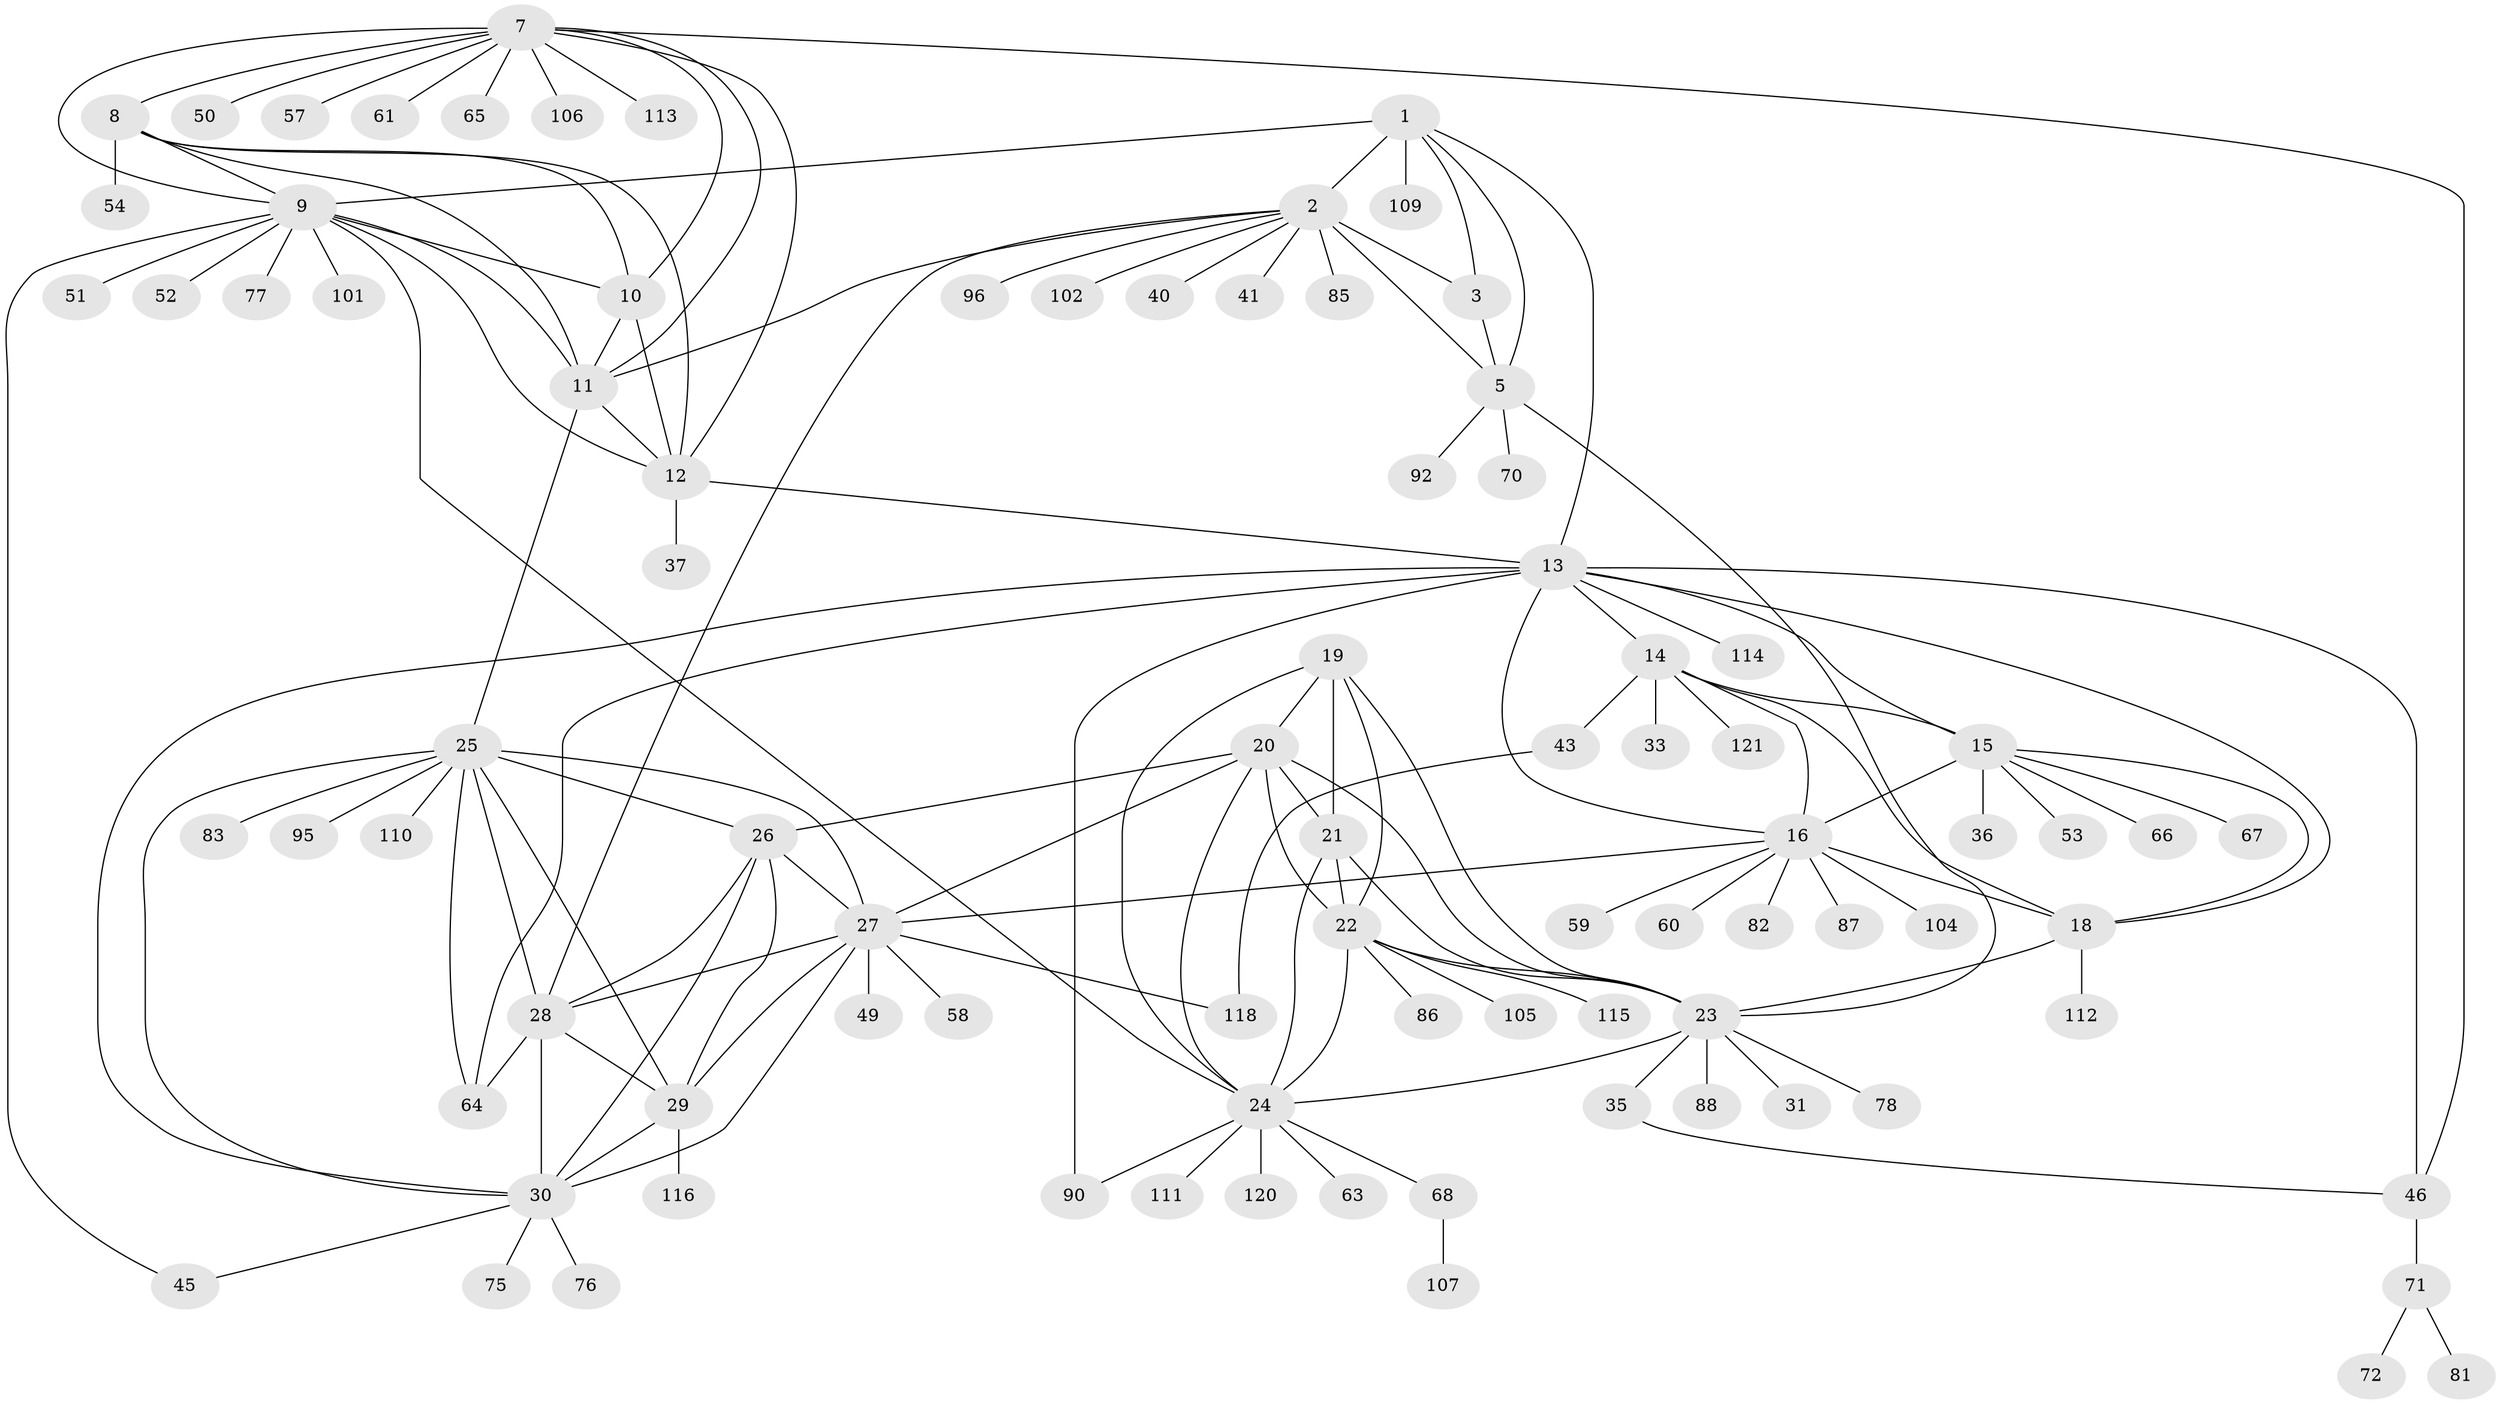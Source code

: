 // Generated by graph-tools (version 1.1) at 2025/24/03/03/25 07:24:12]
// undirected, 89 vertices, 143 edges
graph export_dot {
graph [start="1"]
  node [color=gray90,style=filled];
  1 [super="+4"];
  2 [super="+6"];
  3;
  5 [super="+62"];
  7 [super="+69"];
  8 [super="+94"];
  9 [super="+32"];
  10;
  11;
  12 [super="+74"];
  13 [super="+42"];
  14 [super="+89"];
  15 [super="+80"];
  16 [super="+17"];
  18 [super="+84"];
  19 [super="+119"];
  20 [super="+103"];
  21 [super="+47"];
  22 [super="+108"];
  23 [super="+38"];
  24 [super="+44"];
  25 [super="+39"];
  26 [super="+34"];
  27;
  28 [super="+73"];
  29;
  30 [super="+56"];
  31;
  33 [super="+91"];
  35 [super="+48"];
  36;
  37;
  40 [super="+117"];
  41;
  43 [super="+99"];
  45;
  46 [super="+55"];
  49;
  50;
  51;
  52;
  53;
  54;
  57;
  58;
  59;
  60;
  61;
  63;
  64 [super="+100"];
  65;
  66;
  67;
  68;
  70;
  71 [super="+79"];
  72;
  75;
  76;
  77 [super="+93"];
  78;
  81 [super="+97"];
  82;
  83 [super="+98"];
  85;
  86;
  87;
  88;
  90;
  92;
  95;
  96;
  101;
  102;
  104;
  105;
  106;
  107;
  109;
  110;
  111;
  112;
  113;
  114;
  115;
  116;
  118;
  120;
  121;
  1 -- 2 [weight=4];
  1 -- 3 [weight=2];
  1 -- 5 [weight=2];
  1 -- 109;
  1 -- 13;
  1 -- 9;
  2 -- 3 [weight=2];
  2 -- 5 [weight=2];
  2 -- 11;
  2 -- 41;
  2 -- 96;
  2 -- 102;
  2 -- 40;
  2 -- 85;
  2 -- 28;
  3 -- 5;
  5 -- 23;
  5 -- 70;
  5 -- 92;
  7 -- 8;
  7 -- 9;
  7 -- 10;
  7 -- 11;
  7 -- 12;
  7 -- 46;
  7 -- 50;
  7 -- 57;
  7 -- 61;
  7 -- 65;
  7 -- 106;
  7 -- 113;
  8 -- 9;
  8 -- 10;
  8 -- 11;
  8 -- 12;
  8 -- 54;
  9 -- 10;
  9 -- 11;
  9 -- 12;
  9 -- 24;
  9 -- 45;
  9 -- 52;
  9 -- 77;
  9 -- 101;
  9 -- 51;
  10 -- 11;
  10 -- 12;
  11 -- 12;
  11 -- 25;
  12 -- 13;
  12 -- 37;
  13 -- 14;
  13 -- 15;
  13 -- 16 [weight=2];
  13 -- 18;
  13 -- 46;
  13 -- 64;
  13 -- 90;
  13 -- 114;
  13 -- 30;
  14 -- 15;
  14 -- 16 [weight=2];
  14 -- 18;
  14 -- 33;
  14 -- 43;
  14 -- 121;
  15 -- 16 [weight=2];
  15 -- 18;
  15 -- 36;
  15 -- 53;
  15 -- 66;
  15 -- 67;
  16 -- 18 [weight=2];
  16 -- 27;
  16 -- 59;
  16 -- 60;
  16 -- 104;
  16 -- 82;
  16 -- 87;
  18 -- 23;
  18 -- 112;
  19 -- 20;
  19 -- 21;
  19 -- 22;
  19 -- 23;
  19 -- 24;
  20 -- 21;
  20 -- 22;
  20 -- 23;
  20 -- 24;
  20 -- 27;
  20 -- 26;
  21 -- 22;
  21 -- 23;
  21 -- 24;
  22 -- 23;
  22 -- 24;
  22 -- 86;
  22 -- 105;
  22 -- 115;
  23 -- 24;
  23 -- 31;
  23 -- 35;
  23 -- 88;
  23 -- 78;
  24 -- 90;
  24 -- 111;
  24 -- 120;
  24 -- 63;
  24 -- 68;
  25 -- 26;
  25 -- 27;
  25 -- 28;
  25 -- 29;
  25 -- 30;
  25 -- 83;
  25 -- 95;
  25 -- 110;
  25 -- 64;
  26 -- 27;
  26 -- 28;
  26 -- 29;
  26 -- 30;
  27 -- 28;
  27 -- 29;
  27 -- 30;
  27 -- 49;
  27 -- 58;
  27 -- 118;
  28 -- 29;
  28 -- 30;
  28 -- 64;
  29 -- 30;
  29 -- 116;
  30 -- 45;
  30 -- 75;
  30 -- 76;
  35 -- 46;
  43 -- 118;
  46 -- 71;
  68 -- 107;
  71 -- 72;
  71 -- 81;
}
